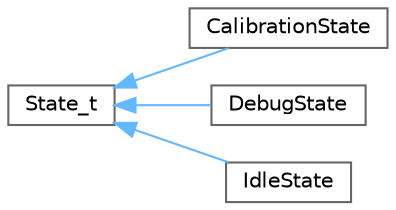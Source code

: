 digraph "Graphical Class Hierarchy"
{
 // LATEX_PDF_SIZE
  bgcolor="transparent";
  edge [fontname=Helvetica,fontsize=10,labelfontname=Helvetica,labelfontsize=10];
  node [fontname=Helvetica,fontsize=10,shape=box,height=0.2,width=0.4];
  rankdir="LR";
  Node0 [id="Node000000",label="State_t",height=0.2,width=0.4,color="grey40", fillcolor="white", style="filled",URL="$class_state__t.html",tooltip="A State in the State Machine. This stores what Tasks to run, and handles transitions to other states."];
  Node0 -> Node1 [id="edge14_Node000000_Node000001",dir="back",color="steelblue1",style="solid",tooltip=" "];
  Node1 [id="Node000001",label="CalibrationState",height=0.2,width=0.4,color="grey40", fillcolor="white", style="filled",URL="$class_calibration_state.html",tooltip=" "];
  Node0 -> Node2 [id="edge15_Node000000_Node000002",dir="back",color="steelblue1",style="solid",tooltip=" "];
  Node2 [id="Node000002",label="DebugState",height=0.2,width=0.4,color="grey40", fillcolor="white", style="filled",URL="$class_debug_state.html",tooltip=" "];
  Node0 -> Node3 [id="edge16_Node000000_Node000003",dir="back",color="steelblue1",style="solid",tooltip=" "];
  Node3 [id="Node000003",label="IdleState",height=0.2,width=0.4,color="grey40", fillcolor="white", style="filled",URL="$class_idle_state.html",tooltip=" "];
}

